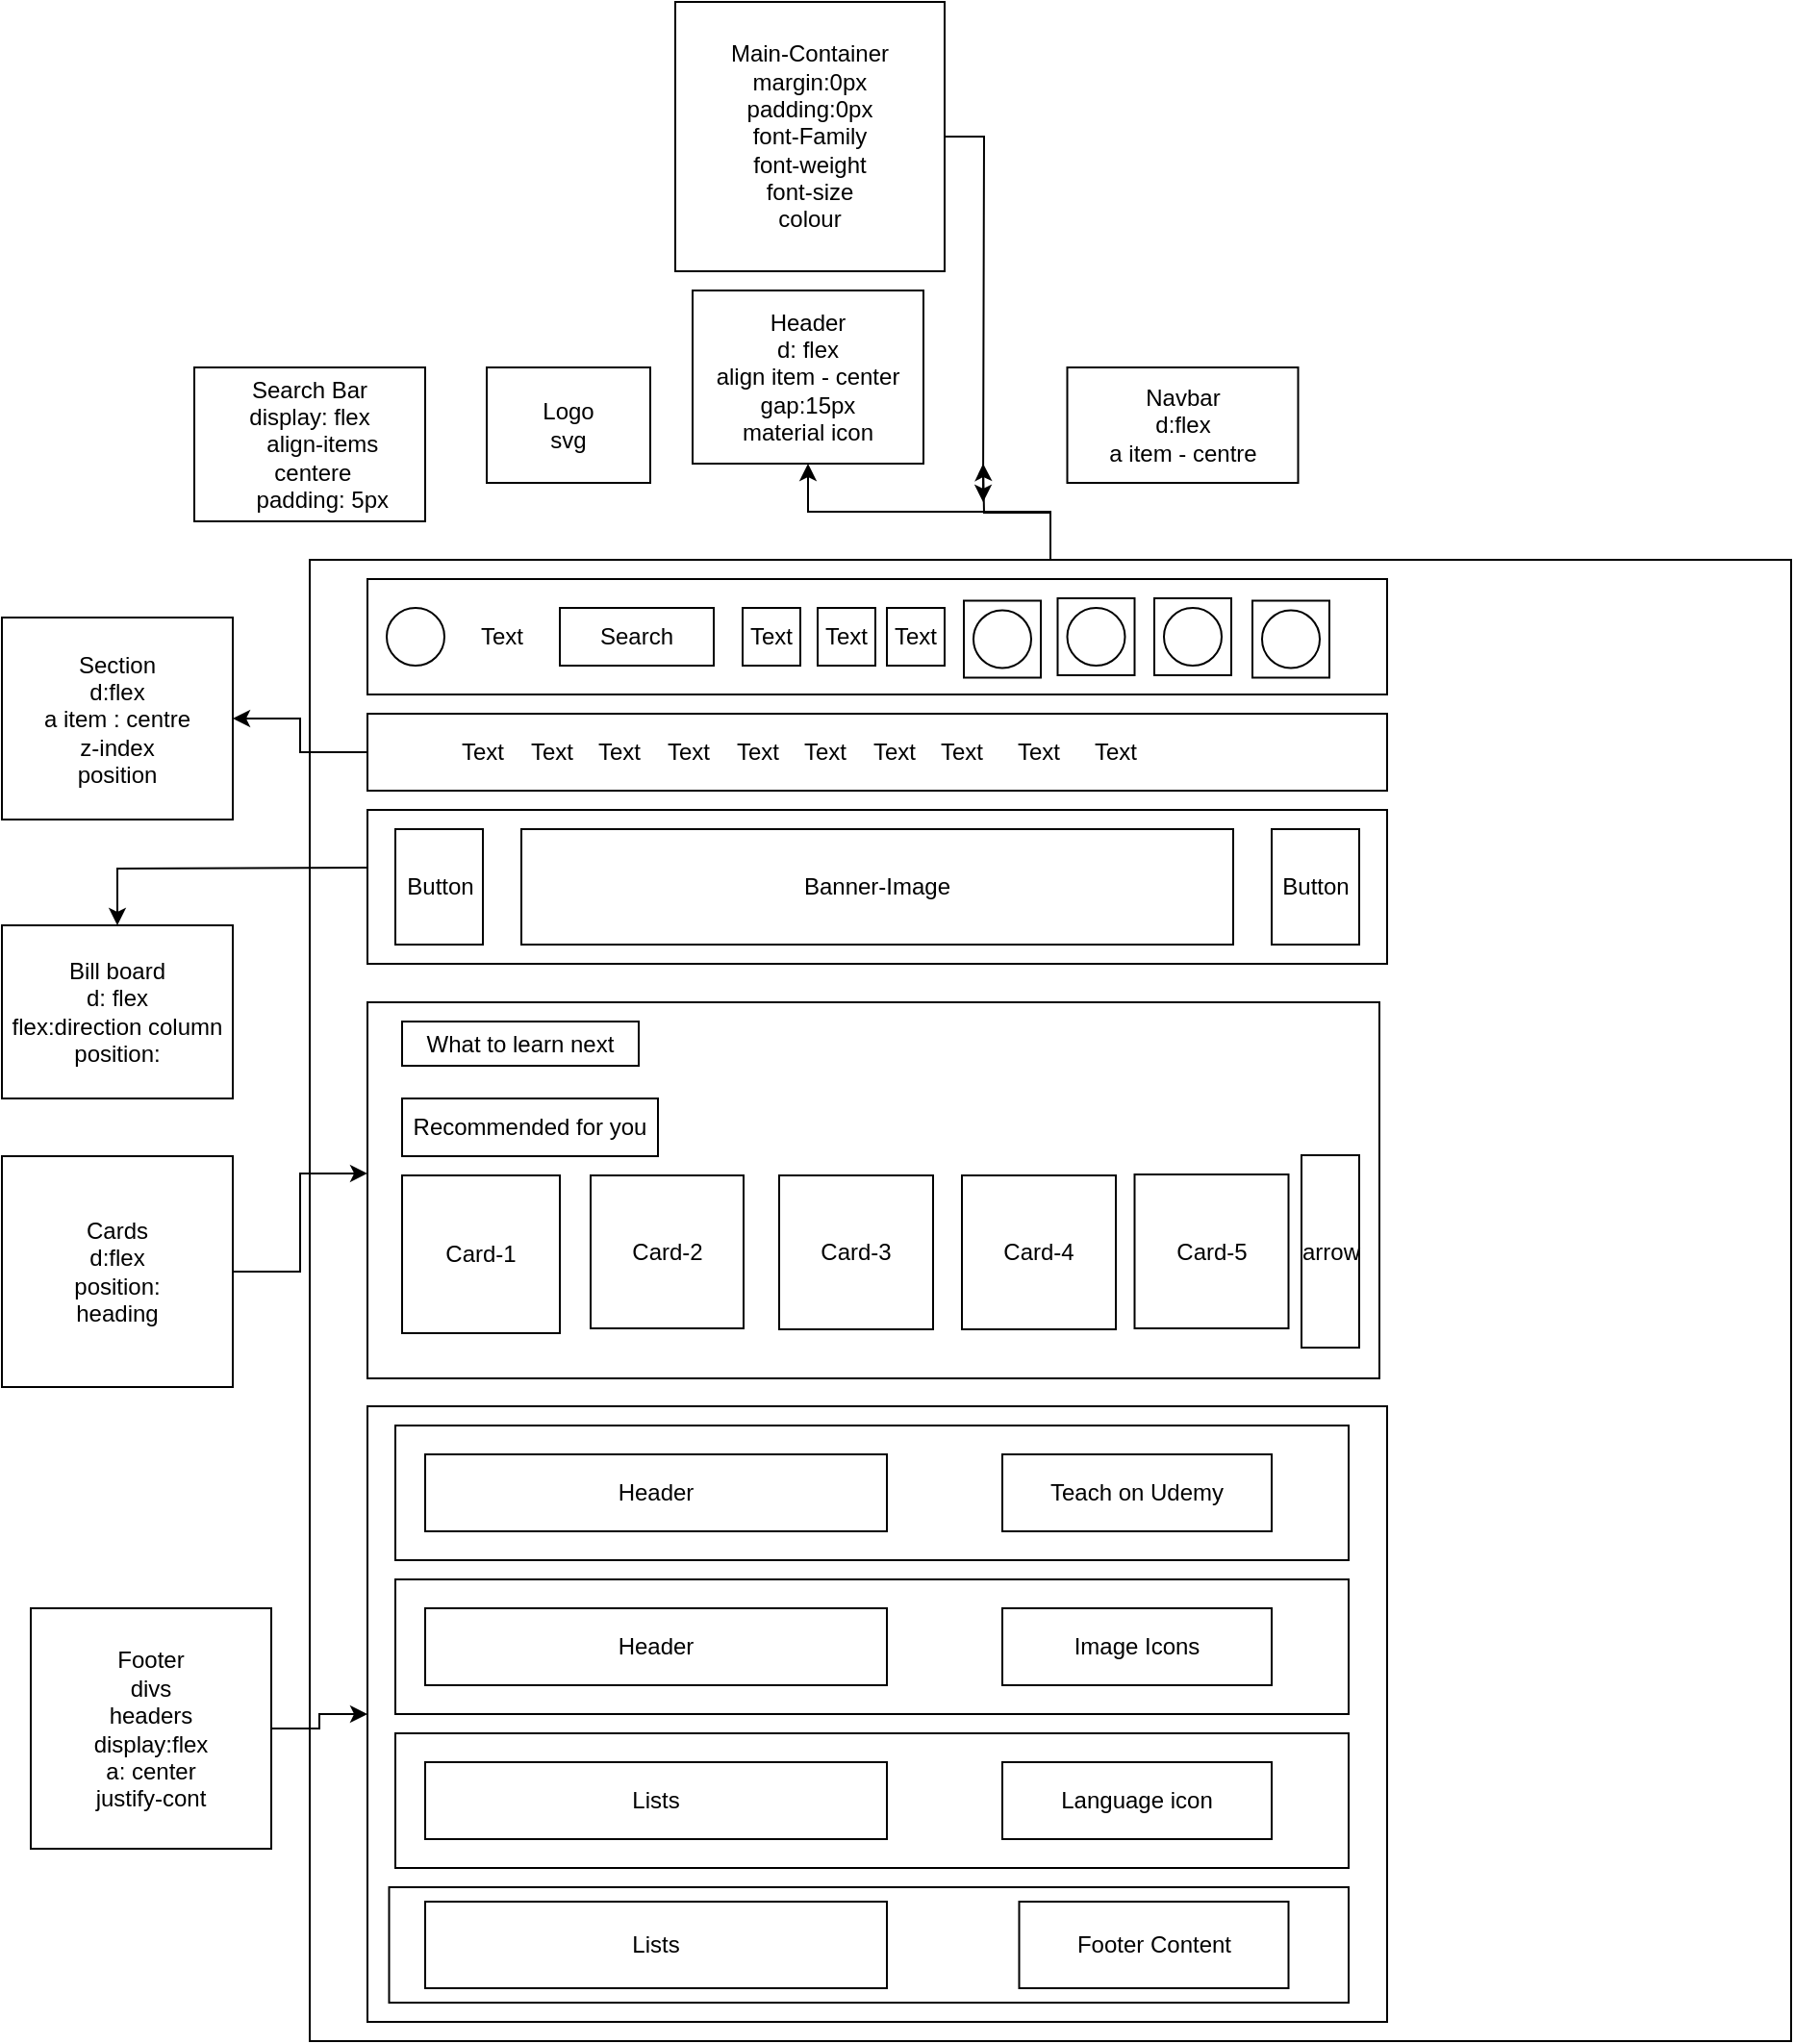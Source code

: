 <mxfile version="20.6.1" type="device"><diagram id="MvCdYlkuaNNG1rQpThn8" name="Page-1"><mxGraphModel dx="1312" dy="1676" grid="1" gridSize="10" guides="1" tooltips="1" connect="1" arrows="1" fold="1" page="1" pageScale="1" pageWidth="850" pageHeight="1100" math="0" shadow="0"><root><mxCell id="0"/><mxCell id="1" parent="0"/><mxCell id="MjuqPPSKA-NbA260vw-1-9" value="" style="whiteSpace=wrap;html=1;aspect=fixed;" parent="1" vertex="1"><mxGeometry x="538.75" y="131.25" width="40" height="40" as="geometry"/></mxCell><mxCell id="MjuqPPSKA-NbA260vw-1-8" value="" style="whiteSpace=wrap;html=1;aspect=fixed;" parent="1" vertex="1"><mxGeometry x="541.25" y="131.25" width="37.5" height="37.5" as="geometry"/></mxCell><mxCell id="MjuqPPSKA-NbA260vw-1-2" value="" style="rounded=0;whiteSpace=wrap;html=1;" parent="1" vertex="1"><mxGeometry x="403" y="140" width="47" height="20" as="geometry"/></mxCell><mxCell id="Op268ngox864oKpPjmuU-3" style="edgeStyle=orthogonalEdgeStyle;rounded=0;orthogonalLoop=1;jettySize=auto;html=1;" edge="1" parent="1" source="RdCfQNvAIm2QRhTujN5Q-1"><mxGeometry relative="1" as="geometry"><mxPoint x="540" y="60" as="targetPoint"/></mxGeometry></mxCell><mxCell id="Op268ngox864oKpPjmuU-15" style="edgeStyle=orthogonalEdgeStyle;rounded=0;orthogonalLoop=1;jettySize=auto;html=1;entryX=0.5;entryY=1;entryDx=0;entryDy=0;" edge="1" parent="1" source="RdCfQNvAIm2QRhTujN5Q-1" target="RdCfQNvAIm2QRhTujN5Q-49"><mxGeometry relative="1" as="geometry"/></mxCell><mxCell id="RdCfQNvAIm2QRhTujN5Q-1" value="" style="whiteSpace=wrap;html=1;aspect=fixed;" parent="1" vertex="1"><mxGeometry x="190" y="110" width="770" height="770" as="geometry"/></mxCell><mxCell id="RdCfQNvAIm2QRhTujN5Q-2" value="" style="rounded=0;whiteSpace=wrap;html=1;" parent="1" vertex="1"><mxGeometry x="220" y="120" width="530" height="60" as="geometry"/></mxCell><mxCell id="RdCfQNvAIm2QRhTujN5Q-3" value="" style="ellipse;whiteSpace=wrap;html=1;" parent="1" vertex="1"><mxGeometry x="230" y="135" width="30" height="30" as="geometry"/></mxCell><mxCell id="RdCfQNvAIm2QRhTujN5Q-4" value="Text" style="text;html=1;strokeColor=none;fillColor=none;align=center;verticalAlign=middle;whiteSpace=wrap;rounded=0;" parent="1" vertex="1"><mxGeometry x="270" y="145" width="40" height="10" as="geometry"/></mxCell><mxCell id="RdCfQNvAIm2QRhTujN5Q-5" value="Search" style="rounded=0;whiteSpace=wrap;html=1;" parent="1" vertex="1"><mxGeometry x="320" y="135" width="80" height="30" as="geometry"/></mxCell><mxCell id="RdCfQNvAIm2QRhTujN5Q-58" value="" style="edgeStyle=orthogonalEdgeStyle;rounded=0;orthogonalLoop=1;jettySize=auto;html=1;" parent="1" source="RdCfQNvAIm2QRhTujN5Q-21" target="RdCfQNvAIm2QRhTujN5Q-57" edge="1"><mxGeometry relative="1" as="geometry"/></mxCell><mxCell id="RdCfQNvAIm2QRhTujN5Q-21" value="&amp;nbsp; &amp;nbsp; &amp;nbsp; &amp;nbsp; &amp;nbsp; &amp;nbsp; &amp;nbsp; &amp;nbsp; &amp;nbsp; &amp;nbsp; &amp;nbsp; &amp;nbsp; &amp;nbsp; &amp;nbsp; &amp;nbsp; &amp;nbsp; &amp;nbsp; &amp;nbsp; &amp;nbsp; &amp;nbsp; &amp;nbsp; &amp;nbsp; &amp;nbsp; &amp;nbsp; &amp;nbsp; &amp;nbsp; &amp;nbsp; &amp;nbsp; &amp;nbsp; &amp;nbsp; &amp;nbsp; &amp;nbsp; &amp;nbsp; &amp;nbsp; &amp;nbsp; &amp;nbsp; &amp;nbsp; &amp;nbsp; &amp;nbsp; &amp;nbsp; &amp;nbsp; &amp;nbsp; &amp;nbsp; &amp;nbsp;&lt;span style=&quot;color: rgba(0, 0, 0, 0); font-family: monospace; font-size: 0px; text-align: start;&quot;&gt;%3CmxGraphModel%3E%3Croot%3E%3CmxCell%20id%3D%220%22%2F%3E%3CmxCell%20id%3D%221%22%20parent%3D%220%22%2F%3E%3CmxCell%20id%3D%222%22%20value%3D%22Text%22%20style%3D%22text%3Bhtml%3D1%3BstrokeColor%3Dnone%3BfillColor%3Dnone%3Balign%3Dcenter%3BverticalAlign%3Dmiddle%3BwhiteSpace%3Dwrap%3Brounded%3D0%3B%22%20vertex%3D%221%22%20parent%3D%221%22%3E%3CmxGeometry%20x%3D%22225%22%20y%3D%22205%22%20width%3D%2240%22%20height%3D%2210%22%20as%3D%22geometry%22%2F%3E%3C%2FmxCell%3E%3C%2Froot%3E%3C%2FmxGraphModel%3E&lt;/span&gt;" style="rounded=0;whiteSpace=wrap;html=1;" parent="1" vertex="1"><mxGeometry x="220" y="190" width="530" height="40" as="geometry"/></mxCell><mxCell id="RdCfQNvAIm2QRhTujN5Q-23" value="Text" style="text;html=1;strokeColor=none;fillColor=none;align=center;verticalAlign=middle;whiteSpace=wrap;rounded=0;" parent="1" vertex="1"><mxGeometry x="260" y="205" width="40" height="10" as="geometry"/></mxCell><mxCell id="RdCfQNvAIm2QRhTujN5Q-24" value="Text" style="text;html=1;strokeColor=none;fillColor=none;align=center;verticalAlign=middle;whiteSpace=wrap;rounded=0;" parent="1" vertex="1"><mxGeometry x="296" y="205" width="40" height="10" as="geometry"/></mxCell><mxCell id="RdCfQNvAIm2QRhTujN5Q-25" value="Text" style="text;html=1;strokeColor=none;fillColor=none;align=center;verticalAlign=middle;whiteSpace=wrap;rounded=0;" parent="1" vertex="1"><mxGeometry x="331" y="205" width="40" height="10" as="geometry"/></mxCell><mxCell id="RdCfQNvAIm2QRhTujN5Q-26" value="Text" style="text;html=1;strokeColor=none;fillColor=none;align=center;verticalAlign=middle;whiteSpace=wrap;rounded=0;" parent="1" vertex="1"><mxGeometry x="367" y="205" width="40" height="10" as="geometry"/></mxCell><mxCell id="RdCfQNvAIm2QRhTujN5Q-27" value="Text" style="text;html=1;strokeColor=none;fillColor=none;align=center;verticalAlign=middle;whiteSpace=wrap;rounded=0;" parent="1" vertex="1"><mxGeometry x="403" y="205" width="40" height="10" as="geometry"/></mxCell><mxCell id="RdCfQNvAIm2QRhTujN5Q-28" value="Text" style="text;html=1;strokeColor=none;fillColor=none;align=center;verticalAlign=middle;whiteSpace=wrap;rounded=0;" parent="1" vertex="1"><mxGeometry x="438" y="205" width="40" height="10" as="geometry"/></mxCell><mxCell id="RdCfQNvAIm2QRhTujN5Q-29" value="Text" style="text;html=1;strokeColor=none;fillColor=none;align=center;verticalAlign=middle;whiteSpace=wrap;rounded=0;" parent="1" vertex="1"><mxGeometry x="474" y="205" width="40" height="10" as="geometry"/></mxCell><mxCell id="RdCfQNvAIm2QRhTujN5Q-30" value="Text" style="text;html=1;strokeColor=none;fillColor=none;align=center;verticalAlign=middle;whiteSpace=wrap;rounded=0;" parent="1" vertex="1"><mxGeometry x="509" y="205" width="40" height="10" as="geometry"/></mxCell><mxCell id="RdCfQNvAIm2QRhTujN5Q-31" value="Text" style="text;html=1;strokeColor=none;fillColor=none;align=center;verticalAlign=middle;whiteSpace=wrap;rounded=0;" parent="1" vertex="1"><mxGeometry x="549" y="205" width="40" height="10" as="geometry"/></mxCell><mxCell id="RdCfQNvAIm2QRhTujN5Q-33" value="Text" style="text;html=1;strokeColor=none;fillColor=none;align=center;verticalAlign=middle;whiteSpace=wrap;rounded=0;" parent="1" vertex="1"><mxGeometry x="589" y="205" width="40" height="10" as="geometry"/></mxCell><mxCell id="RdCfQNvAIm2QRhTujN5Q-60" value="" style="edgeStyle=orthogonalEdgeStyle;rounded=0;orthogonalLoop=1;jettySize=auto;html=1;" parent="1" target="RdCfQNvAIm2QRhTujN5Q-59" edge="1"><mxGeometry relative="1" as="geometry"><mxPoint x="220" y="270" as="sourcePoint"/></mxGeometry></mxCell><mxCell id="RdCfQNvAIm2QRhTujN5Q-49" value="Header&lt;br&gt;d: flex&lt;br&gt;align item - center&lt;br&gt;gap:15px&lt;br&gt;material icon" style="whiteSpace=wrap;html=1;rounded=0;" parent="1" vertex="1"><mxGeometry x="389" y="-30" width="120" height="90" as="geometry"/></mxCell><mxCell id="RdCfQNvAIm2QRhTujN5Q-51" value="Navbar&lt;br&gt;d:flex&lt;br&gt;a item - centre&lt;br&gt;" style="whiteSpace=wrap;html=1;rounded=0;" parent="1" vertex="1"><mxGeometry x="583.75" y="10" width="120" height="60" as="geometry"/></mxCell><mxCell id="RdCfQNvAIm2QRhTujN5Q-53" value="Search Bar&lt;br&gt;&lt;div&gt;display: flex&lt;/div&gt;&lt;div&gt;&amp;nbsp; &amp;nbsp; align-items&lt;/div&gt;&lt;div&gt;&amp;nbsp;centere&lt;/div&gt;&lt;div&gt;&amp;nbsp; &amp;nbsp; padding: 5px&lt;/div&gt;" style="whiteSpace=wrap;html=1;rounded=0;" parent="1" vertex="1"><mxGeometry x="130" y="10" width="120" height="80" as="geometry"/></mxCell><mxCell id="RdCfQNvAIm2QRhTujN5Q-55" value="Logo&lt;br&gt;svg" style="whiteSpace=wrap;html=1;" parent="1" vertex="1"><mxGeometry x="282" y="10" width="85" height="60" as="geometry"/></mxCell><mxCell id="RdCfQNvAIm2QRhTujN5Q-57" value="Section&lt;br&gt;d:flex&lt;br&gt;a item : centre&lt;br&gt;z-index&lt;br&gt;position" style="whiteSpace=wrap;html=1;rounded=0;" parent="1" vertex="1"><mxGeometry x="30" y="140" width="120" height="105" as="geometry"/></mxCell><mxCell id="RdCfQNvAIm2QRhTujN5Q-59" value="Bill board&lt;br&gt;d: flex&lt;br&gt;flex:direction column&lt;br&gt;position:" style="whiteSpace=wrap;html=1;rounded=0;" parent="1" vertex="1"><mxGeometry x="30" y="300" width="120" height="90" as="geometry"/></mxCell><mxCell id="MjuqPPSKA-NbA260vw-1-3" value="" style="rounded=0;whiteSpace=wrap;html=1;" parent="1" vertex="1"><mxGeometry x="415" y="135" width="30" height="30" as="geometry"/></mxCell><mxCell id="RdCfQNvAIm2QRhTujN5Q-8" value="Text" style="text;html=1;strokeColor=none;fillColor=none;align=center;verticalAlign=middle;whiteSpace=wrap;rounded=0;" parent="1" vertex="1"><mxGeometry x="410" y="145" width="40" height="10" as="geometry"/></mxCell><mxCell id="MjuqPPSKA-NbA260vw-1-6" value="Text" style="rounded=0;whiteSpace=wrap;html=1;" parent="1" vertex="1"><mxGeometry x="454" y="135" width="30" height="30" as="geometry"/></mxCell><mxCell id="MjuqPPSKA-NbA260vw-1-7" value="Text" style="rounded=0;whiteSpace=wrap;html=1;" parent="1" vertex="1"><mxGeometry x="490" y="135" width="30" height="30" as="geometry"/></mxCell><mxCell id="MjuqPPSKA-NbA260vw-1-10" value="" style="whiteSpace=wrap;html=1;aspect=fixed;" parent="1" vertex="1"><mxGeometry x="530" y="131.25" width="40" height="40" as="geometry"/></mxCell><mxCell id="MjuqPPSKA-NbA260vw-1-11" value="" style="ellipse;whiteSpace=wrap;html=1;aspect=fixed;" parent="1" vertex="1"><mxGeometry x="535" y="136.25" width="30" height="30" as="geometry"/></mxCell><mxCell id="MjuqPPSKA-NbA260vw-1-12" value="" style="whiteSpace=wrap;html=1;aspect=fixed;" parent="1" vertex="1"><mxGeometry x="578.75" y="130" width="40" height="40" as="geometry"/></mxCell><mxCell id="MjuqPPSKA-NbA260vw-1-13" value="" style="ellipse;whiteSpace=wrap;html=1;aspect=fixed;" parent="1" vertex="1"><mxGeometry x="583.75" y="135" width="30" height="30" as="geometry"/></mxCell><mxCell id="MjuqPPSKA-NbA260vw-1-16" value="" style="whiteSpace=wrap;html=1;aspect=fixed;" parent="1" vertex="1"><mxGeometry x="680" y="131.25" width="40" height="40" as="geometry"/></mxCell><mxCell id="MjuqPPSKA-NbA260vw-1-17" value="" style="whiteSpace=wrap;html=1;aspect=fixed;" parent="1" vertex="1"><mxGeometry x="629" y="130" width="40" height="40" as="geometry"/></mxCell><mxCell id="MjuqPPSKA-NbA260vw-1-18" value="" style="ellipse;whiteSpace=wrap;html=1;aspect=fixed;" parent="1" vertex="1"><mxGeometry x="634" y="135" width="30" height="30" as="geometry"/></mxCell><mxCell id="MjuqPPSKA-NbA260vw-1-19" value="" style="ellipse;whiteSpace=wrap;html=1;aspect=fixed;" parent="1" vertex="1"><mxGeometry x="685" y="136.25" width="30" height="30" as="geometry"/></mxCell><mxCell id="EqqkZbEgfpkn8VU_V3AY-2" value="" style="rounded=0;whiteSpace=wrap;html=1;" parent="1" vertex="1"><mxGeometry x="220" y="240" width="530" height="80" as="geometry"/></mxCell><mxCell id="Op268ngox864oKpPjmuU-5" style="edgeStyle=orthogonalEdgeStyle;rounded=0;orthogonalLoop=1;jettySize=auto;html=1;" edge="1" parent="1" source="Op268ngox864oKpPjmuU-4"><mxGeometry relative="1" as="geometry"><mxPoint x="540" y="80" as="targetPoint"/></mxGeometry></mxCell><mxCell id="Op268ngox864oKpPjmuU-4" value="Main-Container&lt;br&gt;margin:0px&lt;br&gt;padding:0px&lt;br&gt;font-Family&lt;br&gt;font-weight&lt;br&gt;font-size&lt;br&gt;colour" style="whiteSpace=wrap;html=1;aspect=fixed;" vertex="1" parent="1"><mxGeometry x="380" y="-180" width="140" height="140" as="geometry"/></mxCell><mxCell id="Op268ngox864oKpPjmuU-9" value="" style="rounded=0;whiteSpace=wrap;html=1;" vertex="1" parent="1"><mxGeometry x="220" y="340" width="526" height="195.5" as="geometry"/></mxCell><mxCell id="RdCfQNvAIm2QRhTujN5Q-35" value="What to learn next" style="rounded=0;whiteSpace=wrap;html=1;" parent="1" vertex="1"><mxGeometry x="238" y="350" width="123" height="23" as="geometry"/></mxCell><mxCell id="RdCfQNvAIm2QRhTujN5Q-36" value="Recommended for you" style="rounded=0;whiteSpace=wrap;html=1;" parent="1" vertex="1"><mxGeometry x="238" y="390" width="133" height="30" as="geometry"/></mxCell><mxCell id="RdCfQNvAIm2QRhTujN5Q-37" value="Card-1" style="whiteSpace=wrap;html=1;aspect=fixed;" parent="1" vertex="1"><mxGeometry x="238" y="430" width="82" height="82" as="geometry"/></mxCell><mxCell id="RdCfQNvAIm2QRhTujN5Q-38" value="Card-2" style="whiteSpace=wrap;html=1;aspect=fixed;" parent="1" vertex="1"><mxGeometry x="336" y="430" width="79.5" height="79.5" as="geometry"/></mxCell><mxCell id="Op268ngox864oKpPjmuU-6" value="Card-3" style="whiteSpace=wrap;html=1;aspect=fixed;" vertex="1" parent="1"><mxGeometry x="434" y="430" width="80" height="80" as="geometry"/></mxCell><mxCell id="Op268ngox864oKpPjmuU-7" value="Card-4" style="whiteSpace=wrap;html=1;aspect=fixed;" vertex="1" parent="1"><mxGeometry x="529" y="430" width="80" height="80" as="geometry"/></mxCell><mxCell id="Op268ngox864oKpPjmuU-8" value="Card-5" style="whiteSpace=wrap;html=1;aspect=fixed;" vertex="1" parent="1"><mxGeometry x="618.75" y="429.5" width="80" height="80" as="geometry"/></mxCell><mxCell id="Op268ngox864oKpPjmuU-17" value="Button" style="rounded=0;whiteSpace=wrap;html=1;" vertex="1" parent="1"><mxGeometry x="234.5" y="250" width="45.5" height="60" as="geometry"/></mxCell><mxCell id="Op268ngox864oKpPjmuU-19" value="Banner-Image" style="rounded=0;whiteSpace=wrap;html=1;" vertex="1" parent="1"><mxGeometry x="300" y="250" width="370" height="60" as="geometry"/></mxCell><mxCell id="Op268ngox864oKpPjmuU-20" value="Button" style="rounded=0;whiteSpace=wrap;html=1;" vertex="1" parent="1"><mxGeometry x="690" y="250" width="45.5" height="60" as="geometry"/></mxCell><mxCell id="Op268ngox864oKpPjmuU-22" style="edgeStyle=orthogonalEdgeStyle;rounded=0;orthogonalLoop=1;jettySize=auto;html=1;entryX=0;entryY=0.455;entryDx=0;entryDy=0;entryPerimeter=0;" edge="1" parent="1" source="Op268ngox864oKpPjmuU-21" target="Op268ngox864oKpPjmuU-9"><mxGeometry relative="1" as="geometry"/></mxCell><mxCell id="Op268ngox864oKpPjmuU-21" value="Cards&lt;br&gt;d:flex&lt;br&gt;position:&lt;br&gt;heading" style="whiteSpace=wrap;html=1;aspect=fixed;" vertex="1" parent="1"><mxGeometry x="30" y="420" width="120" height="120" as="geometry"/></mxCell><mxCell id="Op268ngox864oKpPjmuU-23" value="arrow" style="rounded=0;whiteSpace=wrap;html=1;" vertex="1" parent="1"><mxGeometry x="705.5" y="419.5" width="30" height="100" as="geometry"/></mxCell><mxCell id="Op268ngox864oKpPjmuU-25" value="" style="rounded=0;whiteSpace=wrap;html=1;" vertex="1" parent="1"><mxGeometry x="220" y="550" width="530" height="320" as="geometry"/></mxCell><mxCell id="Op268ngox864oKpPjmuU-26" value="" style="rounded=0;whiteSpace=wrap;html=1;" vertex="1" parent="1"><mxGeometry x="234.5" y="560" width="495.5" height="70" as="geometry"/></mxCell><mxCell id="Op268ngox864oKpPjmuU-29" value="Header" style="rounded=0;whiteSpace=wrap;html=1;" vertex="1" parent="1"><mxGeometry x="250" y="575" width="240" height="40" as="geometry"/></mxCell><mxCell id="Op268ngox864oKpPjmuU-30" value="Teach on Udemy" style="rounded=0;whiteSpace=wrap;html=1;" vertex="1" parent="1"><mxGeometry x="550" y="575" width="140" height="40" as="geometry"/></mxCell><mxCell id="Op268ngox864oKpPjmuU-50" style="edgeStyle=orthogonalEdgeStyle;rounded=0;orthogonalLoop=1;jettySize=auto;html=1;entryX=0;entryY=0.5;entryDx=0;entryDy=0;" edge="1" parent="1" source="Op268ngox864oKpPjmuU-32" target="Op268ngox864oKpPjmuU-25"><mxGeometry relative="1" as="geometry"/></mxCell><mxCell id="Op268ngox864oKpPjmuU-32" value="Footer&lt;br&gt;divs&lt;br&gt;headers&lt;br&gt;display:flex&lt;br&gt;a: center&lt;br&gt;justify-cont" style="whiteSpace=wrap;html=1;aspect=fixed;" vertex="1" parent="1"><mxGeometry x="45" y="655" width="125" height="125" as="geometry"/></mxCell><mxCell id="Op268ngox864oKpPjmuU-35" value="" style="rounded=0;whiteSpace=wrap;html=1;" vertex="1" parent="1"><mxGeometry x="234.5" y="640" width="495.5" height="70" as="geometry"/></mxCell><mxCell id="Op268ngox864oKpPjmuU-36" value="Header" style="rounded=0;whiteSpace=wrap;html=1;" vertex="1" parent="1"><mxGeometry x="250" y="655" width="240" height="40" as="geometry"/></mxCell><mxCell id="Op268ngox864oKpPjmuU-37" value="Image Icons" style="rounded=0;whiteSpace=wrap;html=1;" vertex="1" parent="1"><mxGeometry x="550" y="655" width="140" height="40" as="geometry"/></mxCell><mxCell id="Op268ngox864oKpPjmuU-39" value="" style="rounded=0;whiteSpace=wrap;html=1;" vertex="1" parent="1"><mxGeometry x="234.5" y="720" width="495.5" height="70" as="geometry"/></mxCell><mxCell id="Op268ngox864oKpPjmuU-40" value="Lists" style="rounded=0;whiteSpace=wrap;html=1;" vertex="1" parent="1"><mxGeometry x="250" y="735" width="240" height="40" as="geometry"/></mxCell><mxCell id="Op268ngox864oKpPjmuU-41" value="Language icon" style="rounded=0;whiteSpace=wrap;html=1;" vertex="1" parent="1"><mxGeometry x="550" y="735" width="140" height="40" as="geometry"/></mxCell><mxCell id="Op268ngox864oKpPjmuU-44" value="" style="rounded=0;whiteSpace=wrap;html=1;" vertex="1" parent="1"><mxGeometry x="231.25" y="800" width="498.75" height="60" as="geometry"/></mxCell><mxCell id="Op268ngox864oKpPjmuU-45" value="Lists" style="rounded=0;whiteSpace=wrap;html=1;" vertex="1" parent="1"><mxGeometry x="250" y="807.5" width="240" height="45" as="geometry"/></mxCell><mxCell id="Op268ngox864oKpPjmuU-46" value="Footer Content" style="rounded=0;whiteSpace=wrap;html=1;" vertex="1" parent="1"><mxGeometry x="558.75" y="807.5" width="140" height="45" as="geometry"/></mxCell></root></mxGraphModel></diagram></mxfile>